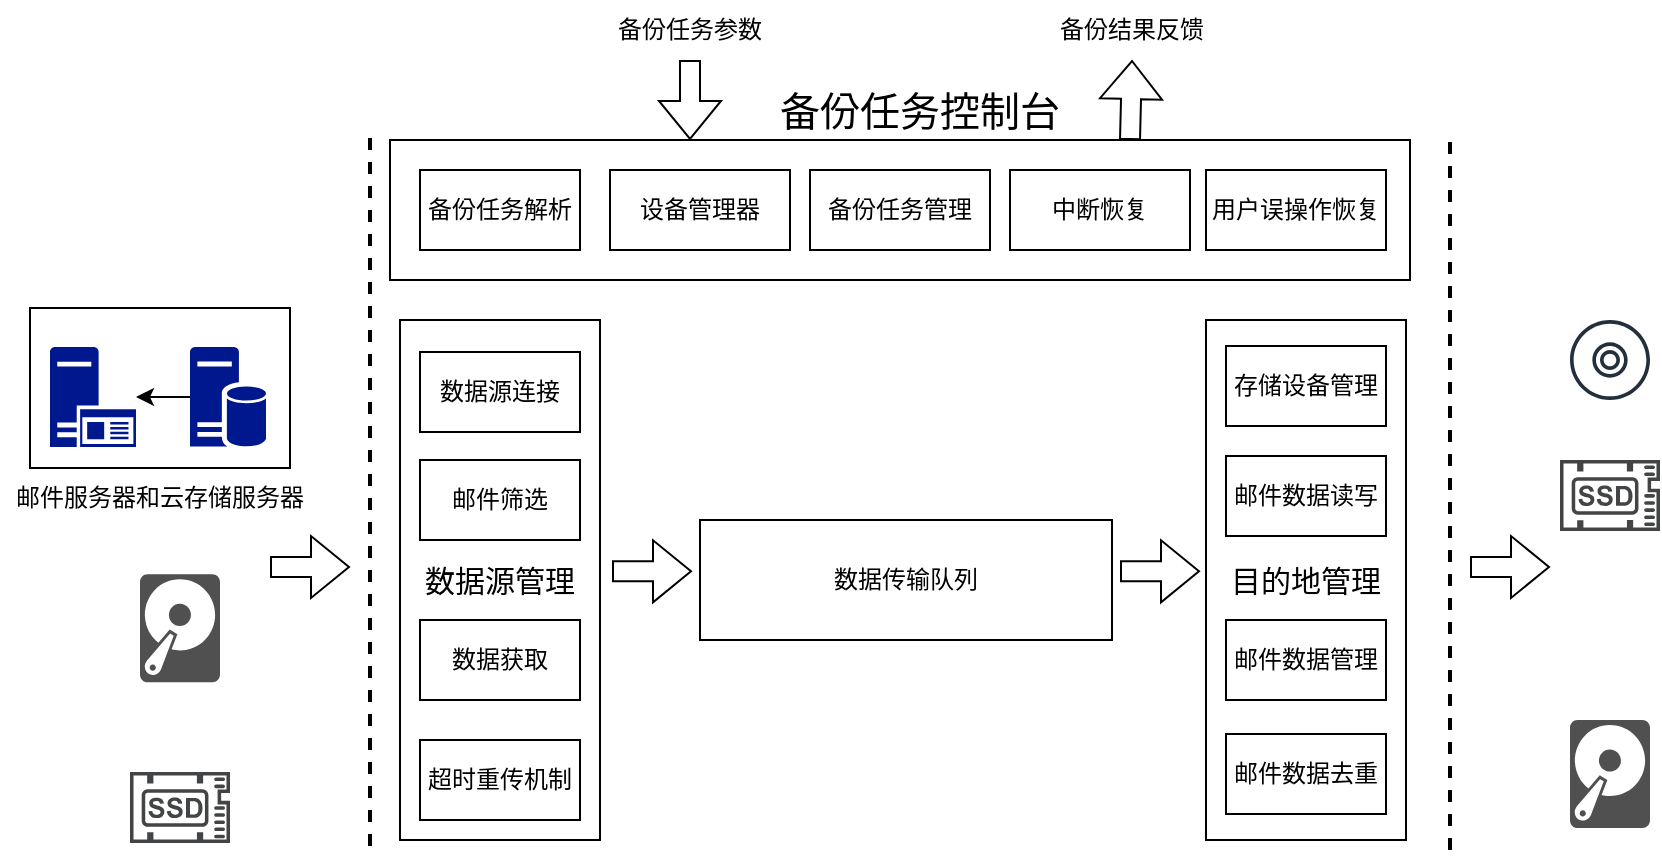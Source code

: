 <mxfile version="24.0.6" type="github" pages="2">
  <diagram name="第 1 页" id="_jJcYhXfENBetBatNS-F">
    <mxGraphModel grid="1" page="1" gridSize="10" guides="1" tooltips="1" connect="1" arrows="1" fold="1" pageScale="1" pageWidth="827" pageHeight="1169" math="0" shadow="0">
      <root>
        <mxCell id="0" />
        <mxCell id="1" parent="0" />
        <mxCell id="LZGVKLNQd8D1ONvB6-fX-53" value="" style="rounded=0;whiteSpace=wrap;html=1;container=0;" parent="1" vertex="1">
          <mxGeometry x="220" y="110" width="510" height="70" as="geometry" />
        </mxCell>
        <mxCell id="LZGVKLNQd8D1ONvB6-fX-55" value="" style="endArrow=none;dashed=1;html=1;rounded=0;strokeWidth=2;" parent="1" edge="1">
          <mxGeometry width="50" height="50" relative="1" as="geometry">
            <mxPoint x="210" y="463" as="sourcePoint" />
            <mxPoint x="210" y="103" as="targetPoint" />
          </mxGeometry>
        </mxCell>
        <mxCell id="LZGVKLNQd8D1ONvB6-fX-38" value="" style="group" parent="1" vertex="1" connectable="0">
          <mxGeometry x="70" y="300" width="110" height="134.35" as="geometry" />
        </mxCell>
        <mxCell id="LZGVKLNQd8D1ONvB6-fX-35" value="" style="group" parent="LZGVKLNQd8D1ONvB6-fX-38" vertex="1" connectable="0">
          <mxGeometry y="54.004" width="110" height="80.346" as="geometry" />
        </mxCell>
        <mxCell id="lCNOxrNZeQVlaCQnUJya-3" value="" style="group" vertex="1" connectable="0" parent="LZGVKLNQd8D1ONvB6-fX-35">
          <mxGeometry x="20" y="27.18" width="50" height="80.346" as="geometry" />
        </mxCell>
        <mxCell id="LZGVKLNQd8D1ONvB6-fX-7" value="" style="sketch=0;pointerEvents=1;shadow=0;dashed=0;html=1;strokeColor=none;fillColor=#434445;aspect=fixed;labelPosition=center;verticalLabelPosition=bottom;verticalAlign=top;align=center;outlineConnect=0;shape=mxgraph.vvd.ssd;container=0;" parent="lCNOxrNZeQVlaCQnUJya-3" vertex="1">
          <mxGeometry y="44.846" width="50" height="35.5" as="geometry" />
        </mxCell>
        <mxCell id="LZGVKLNQd8D1ONvB6-fX-8" value="" style="shape=image;html=1;verticalAlign=top;verticalLabelPosition=bottom;labelBackgroundColor=#ffffff;imageAspect=0;aspect=fixed;image=https://cdn1.iconfinder.com/data/icons/ui-essential-17/32/UI_Essential_Outline_1_essential-app-ui-flash_drive-usb-128.png;rotation=89;container=0;" parent="lCNOxrNZeQVlaCQnUJya-3" vertex="1">
          <mxGeometry x="5" y="0.346" width="40" height="40" as="geometry" />
        </mxCell>
        <mxCell id="LZGVKLNQd8D1ONvB6-fX-32" value="" style="sketch=0;pointerEvents=1;shadow=0;dashed=0;html=1;strokeColor=none;fillColor=#505050;labelPosition=center;verticalLabelPosition=bottom;verticalAlign=top;outlineConnect=0;align=center;shape=mxgraph.office.devices.hard_disk;container=0;" parent="LZGVKLNQd8D1ONvB6-fX-38" vertex="1">
          <mxGeometry x="25" y="27.18" width="40" height="54" as="geometry" />
        </mxCell>
        <mxCell id="LZGVKLNQd8D1ONvB6-fX-39" value="" style="sketch=0;pointerEvents=1;shadow=0;dashed=0;html=1;strokeColor=none;fillColor=#505050;labelPosition=center;verticalLabelPosition=bottom;verticalAlign=top;outlineConnect=0;align=center;shape=mxgraph.office.devices.hard_disk;" parent="1" vertex="1">
          <mxGeometry x="810" y="400" width="40" height="54" as="geometry" />
        </mxCell>
        <mxCell id="LZGVKLNQd8D1ONvB6-fX-6" value="" style="sketch=0;outlineConnect=0;fontColor=#232F3E;gradientColor=none;fillColor=#232F3D;strokeColor=none;dashed=0;verticalLabelPosition=bottom;verticalAlign=top;align=center;html=1;fontSize=12;fontStyle=0;aspect=fixed;pointerEvents=1;shape=mxgraph.aws4.disk;" parent="1" vertex="1">
          <mxGeometry x="810" y="200" width="40" height="40" as="geometry" />
        </mxCell>
        <mxCell id="LZGVKLNQd8D1ONvB6-fX-3" value="" style="sketch=0;pointerEvents=1;shadow=0;dashed=0;html=1;strokeColor=none;fillColor=#434445;aspect=fixed;labelPosition=center;verticalLabelPosition=bottom;verticalAlign=top;align=center;outlineConnect=0;shape=mxgraph.vvd.ssd;" parent="1" vertex="1">
          <mxGeometry x="805" y="270" width="50" height="35.5" as="geometry" />
        </mxCell>
        <mxCell id="LZGVKLNQd8D1ONvB6-fX-4" value="" style="shape=image;html=1;verticalAlign=top;verticalLabelPosition=bottom;labelBackgroundColor=#ffffff;imageAspect=0;aspect=fixed;image=https://cdn1.iconfinder.com/data/icons/ui-essential-17/32/UI_Essential_Outline_1_essential-app-ui-flash_drive-usb-128.png;rotation=-90;" parent="1" vertex="1">
          <mxGeometry x="810" y="339.99" width="40" height="40" as="geometry" />
        </mxCell>
        <mxCell id="LZGVKLNQd8D1ONvB6-fX-44" value="" style="group" parent="1" vertex="1" connectable="0">
          <mxGeometry x="375" y="200" width="206" height="260" as="geometry" />
        </mxCell>
        <mxCell id="LZGVKLNQd8D1ONvB6-fX-16" value="数据传输队列" style="rounded=0;whiteSpace=wrap;html=1;" parent="LZGVKLNQd8D1ONvB6-fX-44" vertex="1">
          <mxGeometry y="100" width="206" height="60" as="geometry" />
        </mxCell>
        <mxCell id="LZGVKLNQd8D1ONvB6-fX-45" value="" style="group" parent="1" vertex="1" connectable="0">
          <mxGeometry x="628" y="200" width="100" height="260" as="geometry" />
        </mxCell>
        <mxCell id="LZGVKLNQd8D1ONvB6-fX-15" value="&lt;font style=&quot;font-size: 15px;&quot;&gt;目的地管理&lt;/font&gt;" style="rounded=0;whiteSpace=wrap;html=1;" parent="LZGVKLNQd8D1ONvB6-fX-45" vertex="1">
          <mxGeometry width="100" height="260" as="geometry" />
        </mxCell>
        <mxCell id="LZGVKLNQd8D1ONvB6-fX-22" value="邮件数据读写" style="rounded=0;whiteSpace=wrap;html=1;" parent="LZGVKLNQd8D1ONvB6-fX-45" vertex="1">
          <mxGeometry x="10" y="68" width="80" height="40" as="geometry" />
        </mxCell>
        <mxCell id="LZGVKLNQd8D1ONvB6-fX-23" value="邮件数据管理" style="rounded=0;whiteSpace=wrap;html=1;" parent="LZGVKLNQd8D1ONvB6-fX-45" vertex="1">
          <mxGeometry x="10" y="150" width="80" height="40" as="geometry" />
        </mxCell>
        <mxCell id="pACU5zUm4AKztXNG9TGZ-17" value="邮件数据去重" style="rounded=0;whiteSpace=wrap;html=1;" vertex="1" parent="LZGVKLNQd8D1ONvB6-fX-45">
          <mxGeometry x="10" y="207" width="80" height="40" as="geometry" />
        </mxCell>
        <mxCell id="lCNOxrNZeQVlaCQnUJya-12" value="存储设备管理" style="rounded=0;whiteSpace=wrap;html=1;" vertex="1" parent="LZGVKLNQd8D1ONvB6-fX-45">
          <mxGeometry x="10" y="13" width="80" height="40" as="geometry" />
        </mxCell>
        <mxCell id="LZGVKLNQd8D1ONvB6-fX-46" value="" style="group" parent="1" vertex="1" connectable="0">
          <mxGeometry x="225" y="200" width="100" height="260" as="geometry" />
        </mxCell>
        <mxCell id="LZGVKLNQd8D1ONvB6-fX-13" value="&lt;font style=&quot;font-size: 15px;&quot;&gt;数据源管理&lt;/font&gt;" style="rounded=0;whiteSpace=wrap;html=1;" parent="LZGVKLNQd8D1ONvB6-fX-46" vertex="1">
          <mxGeometry width="100" height="260" as="geometry" />
        </mxCell>
        <mxCell id="LZGVKLNQd8D1ONvB6-fX-19" value="数据获取" style="rounded=0;whiteSpace=wrap;html=1;" parent="LZGVKLNQd8D1ONvB6-fX-46" vertex="1">
          <mxGeometry x="10" y="150" width="80" height="40" as="geometry" />
        </mxCell>
        <mxCell id="LZGVKLNQd8D1ONvB6-fX-20" value="邮件筛选" style="rounded=0;whiteSpace=wrap;html=1;" parent="LZGVKLNQd8D1ONvB6-fX-46" vertex="1">
          <mxGeometry x="10" y="70" width="80" height="40" as="geometry" />
        </mxCell>
        <mxCell id="lCNOxrNZeQVlaCQnUJya-8" value="数据源连接" style="rounded=0;whiteSpace=wrap;html=1;" vertex="1" parent="LZGVKLNQd8D1ONvB6-fX-46">
          <mxGeometry x="10" y="16" width="80" height="40" as="geometry" />
        </mxCell>
        <mxCell id="lCNOxrNZeQVlaCQnUJya-11" value="超时重传机制" style="rounded=0;whiteSpace=wrap;html=1;" vertex="1" parent="LZGVKLNQd8D1ONvB6-fX-46">
          <mxGeometry x="10" y="210" width="80" height="40" as="geometry" />
        </mxCell>
        <mxCell id="LZGVKLNQd8D1ONvB6-fX-48" value="" style="shape=flexArrow;endArrow=classic;html=1;rounded=0;" parent="1" edge="1">
          <mxGeometry width="50" height="50" relative="1" as="geometry">
            <mxPoint x="331" y="325.65" as="sourcePoint" />
            <mxPoint x="371" y="325.65" as="targetPoint" />
          </mxGeometry>
        </mxCell>
        <mxCell id="LZGVKLNQd8D1ONvB6-fX-49" value="" style="shape=flexArrow;endArrow=classic;html=1;rounded=0;" parent="1" edge="1">
          <mxGeometry width="50" height="50" relative="1" as="geometry">
            <mxPoint x="585" y="325.65" as="sourcePoint" />
            <mxPoint x="625" y="325.65" as="targetPoint" />
          </mxGeometry>
        </mxCell>
        <mxCell id="LZGVKLNQd8D1ONvB6-fX-56" value="" style="endArrow=none;dashed=1;html=1;rounded=0;strokeWidth=2;" parent="1" edge="1">
          <mxGeometry width="50" height="50" relative="1" as="geometry">
            <mxPoint x="750" y="465" as="sourcePoint" />
            <mxPoint x="750" y="105" as="targetPoint" />
          </mxGeometry>
        </mxCell>
        <mxCell id="pACU5zUm4AKztXNG9TGZ-5" value="" style="shape=flexArrow;endArrow=classic;html=1;rounded=0;" edge="1" parent="1">
          <mxGeometry width="50" height="50" relative="1" as="geometry">
            <mxPoint x="370" y="70.0" as="sourcePoint" />
            <mxPoint x="370" y="110" as="targetPoint" />
          </mxGeometry>
        </mxCell>
        <mxCell id="pACU5zUm4AKztXNG9TGZ-7" value="" style="shape=flexArrow;endArrow=classic;html=1;rounded=0;entryX=0.129;entryY=-0.011;entryDx=0;entryDy=0;entryPerimeter=0;" edge="1" parent="1">
          <mxGeometry width="50" height="50" relative="1" as="geometry">
            <mxPoint x="561" y="65" as="sourcePoint" />
            <mxPoint x="561" y="65" as="targetPoint" />
          </mxGeometry>
        </mxCell>
        <mxCell id="pACU5zUm4AKztXNG9TGZ-8" value="" style="shape=flexArrow;endArrow=classic;html=1;rounded=0;" edge="1" parent="1">
          <mxGeometry width="50" height="50" relative="1" as="geometry">
            <mxPoint x="590" y="110.0" as="sourcePoint" />
            <mxPoint x="591" y="70" as="targetPoint" />
          </mxGeometry>
        </mxCell>
        <mxCell id="pACU5zUm4AKztXNG9TGZ-9" value="备份任务参数" style="text;html=1;align=center;verticalAlign=middle;whiteSpace=wrap;rounded=0;" vertex="1" parent="1">
          <mxGeometry x="330" y="40" width="80" height="30" as="geometry" />
        </mxCell>
        <mxCell id="pACU5zUm4AKztXNG9TGZ-10" value="备份结果反馈" style="text;html=1;align=center;verticalAlign=middle;whiteSpace=wrap;rounded=0;" vertex="1" parent="1">
          <mxGeometry x="546" y="40" width="90" height="30" as="geometry" />
        </mxCell>
        <mxCell id="pACU5zUm4AKztXNG9TGZ-11" value="备份任务解析" style="rounded=0;whiteSpace=wrap;html=1;" vertex="1" parent="1">
          <mxGeometry x="235" y="125" width="80" height="40" as="geometry" />
        </mxCell>
        <mxCell id="pACU5zUm4AKztXNG9TGZ-13" value="设备管理器" style="rounded=0;whiteSpace=wrap;html=1;" vertex="1" parent="1">
          <mxGeometry x="330" y="125" width="90" height="40" as="geometry" />
        </mxCell>
        <mxCell id="pACU5zUm4AKztXNG9TGZ-14" value="用户误操作恢复" style="rounded=0;whiteSpace=wrap;html=1;" vertex="1" parent="1">
          <mxGeometry x="628" y="125" width="90" height="40" as="geometry" />
        </mxCell>
        <mxCell id="pACU5zUm4AKztXNG9TGZ-15" value="中断恢复" style="rounded=0;whiteSpace=wrap;html=1;" vertex="1" parent="1">
          <mxGeometry x="530" y="125" width="90" height="40" as="geometry" />
        </mxCell>
        <mxCell id="lCNOxrNZeQVlaCQnUJya-5" value="" style="group" vertex="1" connectable="0" parent="1">
          <mxGeometry x="25" y="194" width="160" height="110" as="geometry" />
        </mxCell>
        <mxCell id="LZGVKLNQd8D1ONvB6-fX-50" value="邮件服务器和云存储服务器" style="text;html=1;align=center;verticalAlign=middle;whiteSpace=wrap;rounded=0;" parent="lCNOxrNZeQVlaCQnUJya-5" vertex="1">
          <mxGeometry y="80" width="160" height="30" as="geometry" />
        </mxCell>
        <mxCell id="LZGVKLNQd8D1ONvB6-fX-10" value="" style="rounded=0;whiteSpace=wrap;html=1;container=0;" parent="lCNOxrNZeQVlaCQnUJya-5" vertex="1">
          <mxGeometry x="15" width="130" height="80" as="geometry" />
        </mxCell>
        <mxCell id="LZGVKLNQd8D1ONvB6-fX-1" value="" style="sketch=0;aspect=fixed;pointerEvents=1;shadow=0;dashed=0;html=1;strokeColor=none;labelPosition=center;verticalLabelPosition=bottom;verticalAlign=top;align=center;fillColor=#00188D;shape=mxgraph.mscae.enterprise.application_server2;container=0;" parent="lCNOxrNZeQVlaCQnUJya-5" vertex="1">
          <mxGeometry x="25" y="19.5" width="43" height="50" as="geometry" />
        </mxCell>
        <mxCell id="LZGVKLNQd8D1ONvB6-fX-2" value="" style="sketch=0;aspect=fixed;pointerEvents=1;shadow=0;dashed=0;html=1;strokeColor=none;labelPosition=center;verticalLabelPosition=bottom;verticalAlign=top;align=center;fillColor=#00188D;shape=mxgraph.mscae.enterprise.database_server;container=0;" parent="lCNOxrNZeQVlaCQnUJya-5" vertex="1">
          <mxGeometry x="95" y="19.5" width="38" height="50" as="geometry" />
        </mxCell>
        <mxCell id="LZGVKLNQd8D1ONvB6-fX-17" value="" style="edgeStyle=orthogonalEdgeStyle;rounded=0;orthogonalLoop=1;jettySize=auto;html=1;" parent="lCNOxrNZeQVlaCQnUJya-5" source="LZGVKLNQd8D1ONvB6-fX-2" target="LZGVKLNQd8D1ONvB6-fX-1" edge="1">
          <mxGeometry relative="1" as="geometry" />
        </mxCell>
        <mxCell id="lCNOxrNZeQVlaCQnUJya-6" value="" style="shape=flexArrow;endArrow=classic;html=1;rounded=0;" edge="1" parent="1">
          <mxGeometry width="50" height="50" relative="1" as="geometry">
            <mxPoint x="160" y="323.5" as="sourcePoint" />
            <mxPoint x="200" y="323.5" as="targetPoint" />
          </mxGeometry>
        </mxCell>
        <mxCell id="lCNOxrNZeQVlaCQnUJya-7" value="" style="shape=flexArrow;endArrow=classic;html=1;rounded=0;" edge="1" parent="1">
          <mxGeometry width="50" height="50" relative="1" as="geometry">
            <mxPoint x="760" y="323.5" as="sourcePoint" />
            <mxPoint x="800" y="323.5" as="targetPoint" />
          </mxGeometry>
        </mxCell>
        <mxCell id="lCNOxrNZeQVlaCQnUJya-9" value="备份任务管理" style="rounded=0;whiteSpace=wrap;html=1;" vertex="1" parent="1">
          <mxGeometry x="430" y="125" width="90" height="40" as="geometry" />
        </mxCell>
        <mxCell id="lCNOxrNZeQVlaCQnUJya-10" value="备份任务控制台" style="text;html=1;align=center;verticalAlign=middle;whiteSpace=wrap;rounded=0;fontSize=20;" vertex="1" parent="1">
          <mxGeometry x="400" y="80" width="170" height="30" as="geometry" />
        </mxCell>
      </root>
    </mxGraphModel>
  </diagram>
  <diagram id="oUwZC3lbFeo6kAcuYfVv" name="第 2 页">
    <mxGraphModel dx="1050" dy="625" grid="1" gridSize="10" guides="1" tooltips="1" connect="1" arrows="1" fold="1" page="1" pageScale="1" pageWidth="827" pageHeight="1169" math="0" shadow="0">
      <root>
        <mxCell id="0" />
        <mxCell id="1" parent="0" />
        <mxCell id="vE8g7DjBLisUFb1u7CSR-1" value="主程序页面" style="html=1;whiteSpace=wrap;strokeColor=none;fillColor=#0079D6;labelPosition=center;verticalLabelPosition=middle;verticalAlign=top;align=center;fontSize=15;outlineConnect=0;spacingTop=-6;fontColor=#FCF3F3;sketch=0;shape=mxgraph.sitemap.page;fontStyle=1" vertex="1" parent="1">
          <mxGeometry x="327" y="90" width="110" height="30" as="geometry" />
        </mxCell>
        <mxCell id="vE8g7DjBLisUFb1u7CSR-2" value="" style="endArrow=none;dashed=1;html=1;rounded=0;strokeColor=default;strokeWidth=2;" edge="1" parent="1">
          <mxGeometry width="50" height="50" relative="1" as="geometry">
            <mxPoint x="63.5" y="205" as="sourcePoint" />
            <mxPoint x="683.5" y="205" as="targetPoint" />
          </mxGeometry>
        </mxCell>
        <mxCell id="vE8g7DjBLisUFb1u7CSR-6" value="账户配置" style="rounded=1;whiteSpace=wrap;html=1;" vertex="1" parent="1">
          <mxGeometry x="114" y="220" width="100" height="50" as="geometry" />
        </mxCell>
        <mxCell id="vE8g7DjBLisUFb1u7CSR-7" value="邮件备份" style="rounded=1;whiteSpace=wrap;html=1;" vertex="1" parent="1">
          <mxGeometry x="255" y="220" width="100" height="50" as="geometry" />
        </mxCell>
        <mxCell id="vE8g7DjBLisUFb1u7CSR-8" value="邮件查阅" style="rounded=1;whiteSpace=wrap;html=1;" vertex="1" parent="1">
          <mxGeometry x="384" y="220" width="106" height="50" as="geometry" />
        </mxCell>
        <mxCell id="vE8g7DjBLisUFb1u7CSR-9" value="邮件导出" style="rounded=1;whiteSpace=wrap;html=1;" vertex="1" parent="1">
          <mxGeometry x="540" y="220" width="110" height="50" as="geometry" />
        </mxCell>
        <mxCell id="vE8g7DjBLisUFb1u7CSR-54" style="rounded=0;orthogonalLoop=1;jettySize=auto;html=1;entryX=0.5;entryY=0;entryDx=0;entryDy=0;endArrow=openThin;endFill=0;" edge="1" parent="1" source="vE8g7DjBLisUFb1u7CSR-11" target="vE8g7DjBLisUFb1u7CSR-26">
          <mxGeometry relative="1" as="geometry" />
        </mxCell>
        <mxCell id="vE8g7DjBLisUFb1u7CSR-11" value="配置管理" style="html=1;outlineConnect=0;whiteSpace=wrap;fillColor=#EBEBEB;shape=mxgraph.archimate3.application;appType=interface;archiType=square;" vertex="1" parent="1">
          <mxGeometry x="109" y="320" width="80" height="40" as="geometry" />
        </mxCell>
        <mxCell id="vE8g7DjBLisUFb1u7CSR-63" style="rounded=0;orthogonalLoop=1;jettySize=auto;html=1;entryX=0.5;entryY=0;entryDx=0;entryDy=0;exitX=0.5;exitY=1;exitDx=0;exitDy=0;exitPerimeter=0;endArrow=openThin;endFill=0;" edge="1" parent="1" source="vE8g7DjBLisUFb1u7CSR-12" target="vE8g7DjBLisUFb1u7CSR-26">
          <mxGeometry relative="1" as="geometry" />
        </mxCell>
        <mxCell id="vE8g7DjBLisUFb1u7CSR-65" style="rounded=0;orthogonalLoop=1;jettySize=auto;html=1;entryX=0.5;entryY=0;entryDx=0;entryDy=0;exitX=0.5;exitY=1;exitDx=0;exitDy=0;exitPerimeter=0;endArrow=openThin;endFill=0;" edge="1" parent="1" source="vE8g7DjBLisUFb1u7CSR-12" target="vE8g7DjBLisUFb1u7CSR-24">
          <mxGeometry relative="1" as="geometry" />
        </mxCell>
        <mxCell id="vE8g7DjBLisUFb1u7CSR-66" style="rounded=0;orthogonalLoop=1;jettySize=auto;html=1;entryX=0.5;entryY=0;entryDx=0;entryDy=0;exitX=0.5;exitY=1;exitDx=0;exitDy=0;exitPerimeter=0;endArrow=openThin;endFill=0;" edge="1" parent="1" source="vE8g7DjBLisUFb1u7CSR-12" target="vE8g7DjBLisUFb1u7CSR-21">
          <mxGeometry relative="1" as="geometry" />
        </mxCell>
        <mxCell id="vE8g7DjBLisUFb1u7CSR-12" value="备份任务控制台" style="html=1;outlineConnect=0;whiteSpace=wrap;fillColor=#EBEBEB;shape=mxgraph.archimate3.application;appType=interface;archiType=square;" vertex="1" parent="1">
          <mxGeometry x="214" y="320" width="100" height="40" as="geometry" />
        </mxCell>
        <mxCell id="vE8g7DjBLisUFb1u7CSR-67" style="rounded=0;orthogonalLoop=1;jettySize=auto;html=1;entryX=0.5;entryY=0;entryDx=0;entryDy=0;exitX=0.5;exitY=1;exitDx=0;exitDy=0;exitPerimeter=0;endArrow=openThin;endFill=0;" edge="1" parent="1" source="vE8g7DjBLisUFb1u7CSR-14" target="vE8g7DjBLisUFb1u7CSR-24">
          <mxGeometry relative="1" as="geometry" />
        </mxCell>
        <mxCell id="vE8g7DjBLisUFb1u7CSR-14" value="邮件检索" style="html=1;outlineConnect=0;whiteSpace=wrap;fillColor=#EBEBEB;shape=mxgraph.archimate3.application;appType=interface;archiType=square;" vertex="1" parent="1">
          <mxGeometry x="334" y="320" width="93" height="40" as="geometry" />
        </mxCell>
        <mxCell id="vE8g7DjBLisUFb1u7CSR-68" style="rounded=0;orthogonalLoop=1;jettySize=auto;html=1;entryX=0.5;entryY=0;entryDx=0;entryDy=0;exitX=0.5;exitY=1;exitDx=0;exitDy=0;exitPerimeter=0;endArrow=openThin;endFill=0;" edge="1" parent="1" source="vE8g7DjBLisUFb1u7CSR-15" target="vE8g7DjBLisUFb1u7CSR-24">
          <mxGeometry relative="1" as="geometry" />
        </mxCell>
        <mxCell id="vE8g7DjBLisUFb1u7CSR-15" value="邮件解析" style="html=1;outlineConnect=0;whiteSpace=wrap;fillColor=#EBEBEB;shape=mxgraph.archimate3.application;appType=interface;archiType=square;" vertex="1" parent="1">
          <mxGeometry x="450" y="320" width="90" height="40" as="geometry" />
        </mxCell>
        <mxCell id="vE8g7DjBLisUFb1u7CSR-16" value="邮件格式转换" style="html=1;outlineConnect=0;whiteSpace=wrap;fillColor=#EBEBEB;shape=mxgraph.archimate3.application;appType=interface;archiType=square;" vertex="1" parent="1">
          <mxGeometry x="560" y="320" width="90" height="40" as="geometry" />
        </mxCell>
        <mxCell id="vE8g7DjBLisUFb1u7CSR-24" value="&lt;span&gt;设备管理器&lt;/span&gt;" style="html=1;whiteSpace=wrap;fontStyle=0" vertex="1" parent="1">
          <mxGeometry x="450" y="410" width="200" height="50" as="geometry" />
        </mxCell>
        <mxCell id="vE8g7DjBLisUFb1u7CSR-36" value="" style="group" vertex="1" connectable="0" parent="1">
          <mxGeometry x="118.5" y="660" width="530" height="55" as="geometry" />
        </mxCell>
        <mxCell id="vE8g7DjBLisUFb1u7CSR-35" value="Windows 操作系统" style="rounded=0;whiteSpace=wrap;html=1;fontSize=17;" vertex="1" parent="vE8g7DjBLisUFb1u7CSR-36">
          <mxGeometry width="530" height="55.0" as="geometry" />
        </mxCell>
        <mxCell id="vE8g7DjBLisUFb1u7CSR-34" value="" style="sketch=0;pointerEvents=1;shadow=0;dashed=0;html=1;strokeColor=none;fillColor=#505050;labelPosition=center;verticalLabelPosition=bottom;verticalAlign=top;outlineConnect=0;align=center;shape=mxgraph.office.concepts.application_windows;" vertex="1" parent="vE8g7DjBLisUFb1u7CSR-36">
          <mxGeometry x="131.055" y="4" width="56.855" height="47" as="geometry" />
        </mxCell>
        <mxCell id="vE8g7DjBLisUFb1u7CSR-42" value="" style="group" vertex="1" connectable="0" parent="1">
          <mxGeometry x="118.5" y="580" width="530" height="60" as="geometry" />
        </mxCell>
        <mxCell id="vE8g7DjBLisUFb1u7CSR-37" value="" style="rounded=0;whiteSpace=wrap;html=1;fontSize=16;" vertex="1" parent="vE8g7DjBLisUFb1u7CSR-42">
          <mxGeometry width="530" height="60" as="geometry" />
        </mxCell>
        <mxCell id="vE8g7DjBLisUFb1u7CSR-38" value="逻辑设备对象1" style="rounded=0;whiteSpace=wrap;html=1;" vertex="1" parent="vE8g7DjBLisUFb1u7CSR-42">
          <mxGeometry x="48.182" y="12.5" width="86.727" height="35" as="geometry" />
        </mxCell>
        <mxCell id="vE8g7DjBLisUFb1u7CSR-39" value="逻辑设备对象2" style="rounded=0;whiteSpace=wrap;html=1;" vertex="1" parent="vE8g7DjBLisUFb1u7CSR-42">
          <mxGeometry x="150.327" y="12.5" width="86.727" height="35" as="geometry" />
        </mxCell>
        <mxCell id="vE8g7DjBLisUFb1u7CSR-40" value="逻辑设备对象N" style="rounded=0;whiteSpace=wrap;html=1;" vertex="1" parent="vE8g7DjBLisUFb1u7CSR-42">
          <mxGeometry x="385.455" y="12.5" width="86.727" height="35" as="geometry" />
        </mxCell>
        <mxCell id="vE8g7DjBLisUFb1u7CSR-41" value="&lt;b style=&quot;font-size: 16px; text-wrap: wrap;&quot;&gt;······&lt;/b&gt;" style="text;html=1;align=center;verticalAlign=middle;resizable=0;points=[];autosize=1;strokeColor=none;fillColor=none;" vertex="1" parent="vE8g7DjBLisUFb1u7CSR-42">
          <mxGeometry x="289.091" y="15" width="60" height="30" as="geometry" />
        </mxCell>
        <mxCell id="vE8g7DjBLisUFb1u7CSR-44" value="配置页面" style="html=1;whiteSpace=wrap;strokeColor=none;fillColor=#0079D6;labelPosition=center;verticalLabelPosition=middle;verticalAlign=top;align=center;fontSize=15;outlineConnect=0;spacingTop=-6;fontColor=#FCF3F3;sketch=0;shape=mxgraph.sitemap.page;fontStyle=1" vertex="1" parent="1">
          <mxGeometry x="109" y="160" width="110" height="30" as="geometry" />
        </mxCell>
        <mxCell id="vE8g7DjBLisUFb1u7CSR-45" value="备份页面" style="html=1;whiteSpace=wrap;strokeColor=none;fillColor=#0079D6;labelPosition=center;verticalLabelPosition=middle;verticalAlign=top;align=center;fontSize=15;outlineConnect=0;spacingTop=-6;fontColor=#FCF3F3;sketch=0;shape=mxgraph.sitemap.page;fontStyle=1" vertex="1" parent="1">
          <mxGeometry x="245" y="160" width="110" height="30" as="geometry" />
        </mxCell>
        <mxCell id="vE8g7DjBLisUFb1u7CSR-46" value="查阅页面" style="html=1;whiteSpace=wrap;strokeColor=none;fillColor=#0079D6;labelPosition=center;verticalLabelPosition=middle;verticalAlign=top;align=center;fontSize=15;outlineConnect=0;spacingTop=-6;fontColor=#FCF3F3;sketch=0;shape=mxgraph.sitemap.page;fontStyle=1" vertex="1" parent="1">
          <mxGeometry x="390" y="160" width="110" height="30" as="geometry" />
        </mxCell>
        <mxCell id="vE8g7DjBLisUFb1u7CSR-47" value="导出页面" style="html=1;whiteSpace=wrap;strokeColor=none;fillColor=#0079D6;labelPosition=center;verticalLabelPosition=middle;verticalAlign=top;align=center;fontSize=15;outlineConnect=0;spacingTop=-6;fontColor=#FCF3F3;sketch=0;shape=mxgraph.sitemap.page;fontStyle=1" vertex="1" parent="1">
          <mxGeometry x="550" y="160" width="110" height="30" as="geometry" />
        </mxCell>
        <mxCell id="vE8g7DjBLisUFb1u7CSR-48" style="edgeStyle=orthogonalEdgeStyle;rounded=0;orthogonalLoop=1;jettySize=auto;html=1;entryX=0.5;entryY=0;entryDx=0;entryDy=0;entryPerimeter=0;" edge="1" parent="1" source="vE8g7DjBLisUFb1u7CSR-1" target="vE8g7DjBLisUFb1u7CSR-44">
          <mxGeometry relative="1" as="geometry">
            <Array as="points">
              <mxPoint x="382" y="140" />
              <mxPoint x="164" y="140" />
            </Array>
          </mxGeometry>
        </mxCell>
        <mxCell id="vE8g7DjBLisUFb1u7CSR-50" style="edgeStyle=orthogonalEdgeStyle;rounded=0;orthogonalLoop=1;jettySize=auto;html=1;entryX=0.5;entryY=0;entryDx=0;entryDy=0;entryPerimeter=0;" edge="1" parent="1" source="vE8g7DjBLisUFb1u7CSR-1" target="vE8g7DjBLisUFb1u7CSR-45">
          <mxGeometry relative="1" as="geometry">
            <Array as="points">
              <mxPoint x="382" y="140" />
              <mxPoint x="300" y="140" />
            </Array>
          </mxGeometry>
        </mxCell>
        <mxCell id="vE8g7DjBLisUFb1u7CSR-51" style="edgeStyle=orthogonalEdgeStyle;rounded=0;orthogonalLoop=1;jettySize=auto;html=1;entryX=0.5;entryY=0;entryDx=0;entryDy=0;entryPerimeter=0;" edge="1" parent="1" source="vE8g7DjBLisUFb1u7CSR-1" target="vE8g7DjBLisUFb1u7CSR-46">
          <mxGeometry relative="1" as="geometry">
            <Array as="points">
              <mxPoint x="382" y="140" />
              <mxPoint x="445" y="140" />
            </Array>
          </mxGeometry>
        </mxCell>
        <mxCell id="vE8g7DjBLisUFb1u7CSR-53" style="rounded=0;orthogonalLoop=1;jettySize=auto;html=1;entryX=0.5;entryY=0;entryDx=0;entryDy=0;entryPerimeter=0;endArrow=openThin;endFill=0;" edge="1" parent="1" source="vE8g7DjBLisUFb1u7CSR-6" target="vE8g7DjBLisUFb1u7CSR-11">
          <mxGeometry relative="1" as="geometry" />
        </mxCell>
        <mxCell id="vE8g7DjBLisUFb1u7CSR-55" value="" style="group" vertex="1" connectable="0" parent="1">
          <mxGeometry x="110" y="409.45" width="150" height="150" as="geometry" />
        </mxCell>
        <mxCell id="vE8g7DjBLisUFb1u7CSR-79" value="" style="rounded=1;whiteSpace=wrap;html=1;dashed=1;" vertex="1" parent="vE8g7DjBLisUFb1u7CSR-55">
          <mxGeometry x="-16" y="-10" width="156" height="150" as="geometry" />
        </mxCell>
        <mxCell id="vE8g7DjBLisUFb1u7CSR-82" value="" style="edgeStyle=orthogonalEdgeStyle;rounded=0;orthogonalLoop=1;jettySize=auto;html=1;" edge="1" parent="vE8g7DjBLisUFb1u7CSR-55" source="vE8g7DjBLisUFb1u7CSR-26" target="vE8g7DjBLisUFb1u7CSR-30">
          <mxGeometry relative="1" as="geometry" />
        </mxCell>
        <mxCell id="vE8g7DjBLisUFb1u7CSR-26" value="&lt;span&gt;数据库映射管理&lt;/span&gt;" style="html=1;whiteSpace=wrap;fontStyle=0" vertex="1" parent="vE8g7DjBLisUFb1u7CSR-55">
          <mxGeometry width="130" height="50" as="geometry" />
        </mxCell>
        <mxCell id="vE8g7DjBLisUFb1u7CSR-28" value="账户配置表接口" style="html=1;verticalLabelPosition=bottom;align=center;labelBackgroundColor=#ffffff;verticalAlign=top;strokeWidth=2;strokeColor=#0080F0;shadow=0;dashed=0;shape=mxgraph.ios7.icons.data;" vertex="1" parent="vE8g7DjBLisUFb1u7CSR-55">
          <mxGeometry y="81.1" width="24" height="29.1" as="geometry" />
        </mxCell>
        <mxCell id="vE8g7DjBLisUFb1u7CSR-30" value="备份任务表接口" style="html=1;verticalLabelPosition=bottom;align=center;labelBackgroundColor=#ffffff;verticalAlign=top;strokeWidth=2;strokeColor=#0080F0;shadow=0;dashed=0;shape=mxgraph.ios7.icons.data;" vertex="1" parent="vE8g7DjBLisUFb1u7CSR-55">
          <mxGeometry x="104" y="81.1" width="26" height="28.9" as="geometry" />
        </mxCell>
        <mxCell id="vE8g7DjBLisUFb1u7CSR-84" style="edgeStyle=orthogonalEdgeStyle;rounded=0;orthogonalLoop=1;jettySize=auto;html=1;entryX=0.5;entryY=0.036;entryDx=0;entryDy=0;entryPerimeter=0;" edge="1" parent="vE8g7DjBLisUFb1u7CSR-55" source="vE8g7DjBLisUFb1u7CSR-26" target="vE8g7DjBLisUFb1u7CSR-28">
          <mxGeometry relative="1" as="geometry" />
        </mxCell>
        <mxCell id="vE8g7DjBLisUFb1u7CSR-56" value="" style="group" vertex="1" connectable="0" parent="1">
          <mxGeometry x="297" y="410" width="133" height="140" as="geometry" />
        </mxCell>
        <mxCell id="vE8g7DjBLisUFb1u7CSR-80" value="" style="rounded=1;whiteSpace=wrap;html=1;dashed=1;" vertex="1" parent="vE8g7DjBLisUFb1u7CSR-56">
          <mxGeometry x="-10" y="-10" width="130" height="150" as="geometry" />
        </mxCell>
        <mxCell id="vE8g7DjBLisUFb1u7CSR-87" style="edgeStyle=orthogonalEdgeStyle;rounded=0;orthogonalLoop=1;jettySize=auto;html=1;" edge="1" parent="vE8g7DjBLisUFb1u7CSR-56" source="vE8g7DjBLisUFb1u7CSR-21" target="vE8g7DjBLisUFb1u7CSR-33">
          <mxGeometry relative="1" as="geometry" />
        </mxCell>
        <mxCell id="vE8g7DjBLisUFb1u7CSR-21" value="&lt;span&gt;邮件服务器管理&lt;/span&gt;" style="html=1;whiteSpace=wrap;fontStyle=0" vertex="1" parent="vE8g7DjBLisUFb1u7CSR-56">
          <mxGeometry width="110" height="50" as="geometry" />
        </mxCell>
        <mxCell id="vE8g7DjBLisUFb1u7CSR-33" value="IMAP连接对象" style="sketch=0;pointerEvents=1;shadow=0;dashed=0;html=1;strokeColor=none;fillColor=#505050;labelPosition=center;verticalLabelPosition=bottom;verticalAlign=top;outlineConnect=0;align=center;shape=mxgraph.office.services.email_service;" vertex="1" parent="vE8g7DjBLisUFb1u7CSR-56">
          <mxGeometry x="26" y="69.0" width="58" height="48" as="geometry" />
        </mxCell>
        <mxCell id="vE8g7DjBLisUFb1u7CSR-57" style="rounded=0;orthogonalLoop=1;jettySize=auto;html=1;entryX=0.5;entryY=0;entryDx=0;entryDy=0;entryPerimeter=0;exitX=0.25;exitY=1;exitDx=0;exitDy=0;endArrow=openThin;endFill=0;" edge="1" parent="1" source="vE8g7DjBLisUFb1u7CSR-7" target="vE8g7DjBLisUFb1u7CSR-11">
          <mxGeometry relative="1" as="geometry" />
        </mxCell>
        <mxCell id="vE8g7DjBLisUFb1u7CSR-58" style="rounded=0;orthogonalLoop=1;jettySize=auto;html=1;entryX=0.5;entryY=0;entryDx=0;entryDy=0;entryPerimeter=0;endArrow=openThin;endFill=0;" edge="1" parent="1" source="vE8g7DjBLisUFb1u7CSR-7" target="vE8g7DjBLisUFb1u7CSR-12">
          <mxGeometry relative="1" as="geometry" />
        </mxCell>
        <mxCell id="vE8g7DjBLisUFb1u7CSR-59" style="rounded=0;orthogonalLoop=1;jettySize=auto;html=1;entryX=0.5;entryY=0;entryDx=0;entryDy=0;entryPerimeter=0;exitX=0.5;exitY=1;exitDx=0;exitDy=0;endArrow=openThin;endFill=0;" edge="1" parent="1" source="vE8g7DjBLisUFb1u7CSR-8" target="vE8g7DjBLisUFb1u7CSR-14">
          <mxGeometry relative="1" as="geometry" />
        </mxCell>
        <mxCell id="vE8g7DjBLisUFb1u7CSR-60" style="rounded=0;orthogonalLoop=1;jettySize=auto;html=1;entryX=0.5;entryY=0;entryDx=0;entryDy=0;entryPerimeter=0;exitX=0.5;exitY=1;exitDx=0;exitDy=0;endArrow=openThin;endFill=0;" edge="1" parent="1" source="vE8g7DjBLisUFb1u7CSR-8" target="vE8g7DjBLisUFb1u7CSR-15">
          <mxGeometry relative="1" as="geometry" />
        </mxCell>
        <mxCell id="vE8g7DjBLisUFb1u7CSR-61" style="rounded=0;orthogonalLoop=1;jettySize=auto;html=1;entryX=0.5;entryY=0;entryDx=0;entryDy=0;entryPerimeter=0;exitX=0.5;exitY=1;exitDx=0;exitDy=0;endArrow=openThin;endFill=0;" edge="1" parent="1" source="vE8g7DjBLisUFb1u7CSR-9" target="vE8g7DjBLisUFb1u7CSR-14">
          <mxGeometry relative="1" as="geometry" />
        </mxCell>
        <mxCell id="vE8g7DjBLisUFb1u7CSR-62" style="rounded=0;orthogonalLoop=1;jettySize=auto;html=1;entryX=0.5;entryY=0;entryDx=0;entryDy=0;entryPerimeter=0;endArrow=openThin;endFill=0;" edge="1" parent="1" source="vE8g7DjBLisUFb1u7CSR-9" target="vE8g7DjBLisUFb1u7CSR-16">
          <mxGeometry relative="1" as="geometry" />
        </mxCell>
        <mxCell id="vE8g7DjBLisUFb1u7CSR-70" value="" style="endArrow=none;html=1;rounded=0;strokeColor=default;strokeWidth=2;dashed=1;endFill=0;" edge="1" parent="1">
          <mxGeometry width="50" height="50" relative="1" as="geometry">
            <mxPoint x="60" y="292" as="sourcePoint" />
            <mxPoint x="680" y="292" as="targetPoint" />
          </mxGeometry>
        </mxCell>
        <mxCell id="vE8g7DjBLisUFb1u7CSR-72" value="" style="endArrow=none;html=1;rounded=0;strokeColor=default;strokeWidth=2;dashed=1;" edge="1" parent="1">
          <mxGeometry width="50" height="50" relative="1" as="geometry">
            <mxPoint x="60" y="384" as="sourcePoint" />
            <mxPoint x="680" y="384" as="targetPoint" />
          </mxGeometry>
        </mxCell>
        <mxCell id="vE8g7DjBLisUFb1u7CSR-77" value="" style="endArrow=none;html=1;rounded=0;strokeColor=default;strokeWidth=2;dashed=1;" edge="1" parent="1">
          <mxGeometry width="50" height="50" relative="1" as="geometry">
            <mxPoint x="60" y="561" as="sourcePoint" />
            <mxPoint x="680" y="561" as="targetPoint" />
          </mxGeometry>
        </mxCell>
        <mxCell id="vE8g7DjBLisUFb1u7CSR-78" value="" style="endArrow=none;html=1;rounded=0;strokeColor=default;strokeWidth=2;dashed=1;" edge="1" parent="1">
          <mxGeometry width="50" height="50" relative="1" as="geometry">
            <mxPoint x="60" y="650" as="sourcePoint" />
            <mxPoint x="680" y="650" as="targetPoint" />
          </mxGeometry>
        </mxCell>
        <mxCell id="vE8g7DjBLisUFb1u7CSR-81" style="edgeStyle=orthogonalEdgeStyle;rounded=0;orthogonalLoop=1;jettySize=auto;html=1;" edge="1" parent="1" source="vE8g7DjBLisUFb1u7CSR-24">
          <mxGeometry relative="1" as="geometry">
            <mxPoint x="550" y="579" as="targetPoint" />
            <Array as="points">
              <mxPoint x="550" y="579" />
            </Array>
          </mxGeometry>
        </mxCell>
        <mxCell id="vE8g7DjBLisUFb1u7CSR-83" style="edgeStyle=orthogonalEdgeStyle;rounded=0;orthogonalLoop=1;jettySize=auto;html=1;entryX=0.5;entryY=0;entryDx=0;entryDy=0;entryPerimeter=0;" edge="1" parent="1" source="vE8g7DjBLisUFb1u7CSR-1" target="vE8g7DjBLisUFb1u7CSR-47">
          <mxGeometry relative="1" as="geometry">
            <Array as="points">
              <mxPoint x="382" y="140" />
              <mxPoint x="605" y="140" />
            </Array>
          </mxGeometry>
        </mxCell>
      </root>
    </mxGraphModel>
  </diagram>
</mxfile>
